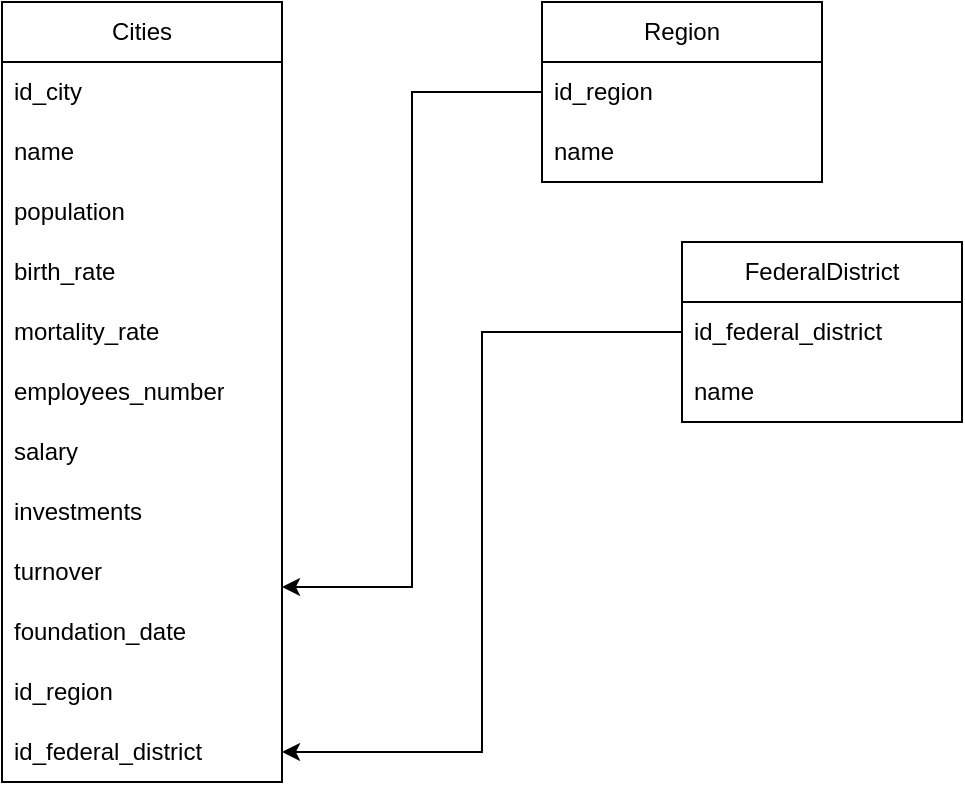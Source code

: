 <mxfile version="26.3.0">
  <diagram name="Страница — 1" id="i0lh3GA6XsBMbnmwcIFO">
    <mxGraphModel dx="1426" dy="769" grid="1" gridSize="10" guides="1" tooltips="1" connect="1" arrows="1" fold="1" page="1" pageScale="1" pageWidth="827" pageHeight="1169" math="0" shadow="0">
      <root>
        <mxCell id="0" />
        <mxCell id="1" parent="0" />
        <mxCell id="DHwqSkZj6IoUPoufMUfH-1" value="Cities" style="swimlane;fontStyle=0;childLayout=stackLayout;horizontal=1;startSize=30;horizontalStack=0;resizeParent=1;resizeParentMax=0;resizeLast=0;collapsible=1;marginBottom=0;whiteSpace=wrap;html=1;" parent="1" vertex="1">
          <mxGeometry x="120" y="220" width="140" height="390" as="geometry" />
        </mxCell>
        <mxCell id="DHwqSkZj6IoUPoufMUfH-2" value="id_city" style="text;strokeColor=none;fillColor=none;align=left;verticalAlign=middle;spacingLeft=4;spacingRight=4;overflow=hidden;points=[[0,0.5],[1,0.5]];portConstraint=eastwest;rotatable=0;whiteSpace=wrap;html=1;" parent="DHwqSkZj6IoUPoufMUfH-1" vertex="1">
          <mxGeometry y="30" width="140" height="30" as="geometry" />
        </mxCell>
        <mxCell id="ur94yku-yBVknuNn6y25-1" value="name" style="text;strokeColor=none;fillColor=none;align=left;verticalAlign=middle;spacingLeft=4;spacingRight=4;overflow=hidden;points=[[0,0.5],[1,0.5]];portConstraint=eastwest;rotatable=0;whiteSpace=wrap;html=1;" vertex="1" parent="DHwqSkZj6IoUPoufMUfH-1">
          <mxGeometry y="60" width="140" height="30" as="geometry" />
        </mxCell>
        <mxCell id="DHwqSkZj6IoUPoufMUfH-3" value="population" style="text;strokeColor=none;fillColor=none;align=left;verticalAlign=middle;spacingLeft=4;spacingRight=4;overflow=hidden;points=[[0,0.5],[1,0.5]];portConstraint=eastwest;rotatable=0;whiteSpace=wrap;html=1;" parent="DHwqSkZj6IoUPoufMUfH-1" vertex="1">
          <mxGeometry y="90" width="140" height="30" as="geometry" />
        </mxCell>
        <mxCell id="ur94yku-yBVknuNn6y25-2" value="birth_rate" style="text;strokeColor=none;fillColor=none;align=left;verticalAlign=middle;spacingLeft=4;spacingRight=4;overflow=hidden;points=[[0,0.5],[1,0.5]];portConstraint=eastwest;rotatable=0;whiteSpace=wrap;html=1;" vertex="1" parent="DHwqSkZj6IoUPoufMUfH-1">
          <mxGeometry y="120" width="140" height="30" as="geometry" />
        </mxCell>
        <mxCell id="ur94yku-yBVknuNn6y25-3" value="mortality_rate" style="text;strokeColor=none;fillColor=none;align=left;verticalAlign=middle;spacingLeft=4;spacingRight=4;overflow=hidden;points=[[0,0.5],[1,0.5]];portConstraint=eastwest;rotatable=0;whiteSpace=wrap;html=1;" vertex="1" parent="DHwqSkZj6IoUPoufMUfH-1">
          <mxGeometry y="150" width="140" height="30" as="geometry" />
        </mxCell>
        <mxCell id="ur94yku-yBVknuNn6y25-4" value="employees_number" style="text;strokeColor=none;fillColor=none;align=left;verticalAlign=middle;spacingLeft=4;spacingRight=4;overflow=hidden;points=[[0,0.5],[1,0.5]];portConstraint=eastwest;rotatable=0;whiteSpace=wrap;html=1;" vertex="1" parent="DHwqSkZj6IoUPoufMUfH-1">
          <mxGeometry y="180" width="140" height="30" as="geometry" />
        </mxCell>
        <mxCell id="ur94yku-yBVknuNn6y25-5" value="salary" style="text;strokeColor=none;fillColor=none;align=left;verticalAlign=middle;spacingLeft=4;spacingRight=4;overflow=hidden;points=[[0,0.5],[1,0.5]];portConstraint=eastwest;rotatable=0;whiteSpace=wrap;html=1;" vertex="1" parent="DHwqSkZj6IoUPoufMUfH-1">
          <mxGeometry y="210" width="140" height="30" as="geometry" />
        </mxCell>
        <mxCell id="ur94yku-yBVknuNn6y25-6" value="investments" style="text;strokeColor=none;fillColor=none;align=left;verticalAlign=middle;spacingLeft=4;spacingRight=4;overflow=hidden;points=[[0,0.5],[1,0.5]];portConstraint=eastwest;rotatable=0;whiteSpace=wrap;html=1;" vertex="1" parent="DHwqSkZj6IoUPoufMUfH-1">
          <mxGeometry y="240" width="140" height="30" as="geometry" />
        </mxCell>
        <mxCell id="ur94yku-yBVknuNn6y25-7" value="turnover" style="text;strokeColor=none;fillColor=none;align=left;verticalAlign=middle;spacingLeft=4;spacingRight=4;overflow=hidden;points=[[0,0.5],[1,0.5]];portConstraint=eastwest;rotatable=0;whiteSpace=wrap;html=1;" vertex="1" parent="DHwqSkZj6IoUPoufMUfH-1">
          <mxGeometry y="270" width="140" height="30" as="geometry" />
        </mxCell>
        <mxCell id="DHwqSkZj6IoUPoufMUfH-15" value="&lt;div&gt;foundation_date&lt;/div&gt;" style="text;strokeColor=none;fillColor=none;align=left;verticalAlign=middle;spacingLeft=4;spacingRight=4;overflow=hidden;points=[[0,0.5],[1,0.5]];portConstraint=eastwest;rotatable=0;whiteSpace=wrap;html=1;" parent="DHwqSkZj6IoUPoufMUfH-1" vertex="1">
          <mxGeometry y="300" width="140" height="30" as="geometry" />
        </mxCell>
        <mxCell id="DHwqSkZj6IoUPoufMUfH-4" value="&lt;div&gt;id_region&lt;/div&gt;" style="text;strokeColor=none;fillColor=none;align=left;verticalAlign=middle;spacingLeft=4;spacingRight=4;overflow=hidden;points=[[0,0.5],[1,0.5]];portConstraint=eastwest;rotatable=0;whiteSpace=wrap;html=1;" parent="DHwqSkZj6IoUPoufMUfH-1" vertex="1">
          <mxGeometry y="330" width="140" height="30" as="geometry" />
        </mxCell>
        <mxCell id="DHwqSkZj6IoUPoufMUfH-5" value="id_federal_district" style="text;strokeColor=none;fillColor=none;align=left;verticalAlign=middle;spacingLeft=4;spacingRight=4;overflow=hidden;points=[[0,0.5],[1,0.5]];portConstraint=eastwest;rotatable=0;whiteSpace=wrap;html=1;" parent="DHwqSkZj6IoUPoufMUfH-1" vertex="1">
          <mxGeometry y="360" width="140" height="30" as="geometry" />
        </mxCell>
        <mxCell id="DHwqSkZj6IoUPoufMUfH-6" value="Region" style="swimlane;fontStyle=0;childLayout=stackLayout;horizontal=1;startSize=30;horizontalStack=0;resizeParent=1;resizeParentMax=0;resizeLast=0;collapsible=1;marginBottom=0;whiteSpace=wrap;html=1;" parent="1" vertex="1">
          <mxGeometry x="390" y="220" width="140" height="90" as="geometry" />
        </mxCell>
        <mxCell id="DHwqSkZj6IoUPoufMUfH-7" value="id_region" style="text;strokeColor=none;fillColor=none;align=left;verticalAlign=middle;spacingLeft=4;spacingRight=4;overflow=hidden;points=[[0,0.5],[1,0.5]];portConstraint=eastwest;rotatable=0;whiteSpace=wrap;html=1;" parent="DHwqSkZj6IoUPoufMUfH-6" vertex="1">
          <mxGeometry y="30" width="140" height="30" as="geometry" />
        </mxCell>
        <mxCell id="DHwqSkZj6IoUPoufMUfH-8" value="name" style="text;strokeColor=none;fillColor=none;align=left;verticalAlign=middle;spacingLeft=4;spacingRight=4;overflow=hidden;points=[[0,0.5],[1,0.5]];portConstraint=eastwest;rotatable=0;whiteSpace=wrap;html=1;" parent="DHwqSkZj6IoUPoufMUfH-6" vertex="1">
          <mxGeometry y="60" width="140" height="30" as="geometry" />
        </mxCell>
        <mxCell id="DHwqSkZj6IoUPoufMUfH-10" value="&lt;div&gt;FederalDistrict&lt;/div&gt;" style="swimlane;fontStyle=0;childLayout=stackLayout;horizontal=1;startSize=30;horizontalStack=0;resizeParent=1;resizeParentMax=0;resizeLast=0;collapsible=1;marginBottom=0;whiteSpace=wrap;html=1;" parent="1" vertex="1">
          <mxGeometry x="460" y="340" width="140" height="90" as="geometry" />
        </mxCell>
        <mxCell id="DHwqSkZj6IoUPoufMUfH-14" value="id_federal_district" style="text;strokeColor=none;fillColor=none;align=left;verticalAlign=middle;spacingLeft=4;spacingRight=4;overflow=hidden;points=[[0,0.5],[1,0.5]];portConstraint=eastwest;rotatable=0;whiteSpace=wrap;html=1;" parent="DHwqSkZj6IoUPoufMUfH-10" vertex="1">
          <mxGeometry y="30" width="140" height="30" as="geometry" />
        </mxCell>
        <mxCell id="DHwqSkZj6IoUPoufMUfH-12" value="name" style="text;strokeColor=none;fillColor=none;align=left;verticalAlign=middle;spacingLeft=4;spacingRight=4;overflow=hidden;points=[[0,0.5],[1,0.5]];portConstraint=eastwest;rotatable=0;whiteSpace=wrap;html=1;" parent="DHwqSkZj6IoUPoufMUfH-10" vertex="1">
          <mxGeometry y="60" width="140" height="30" as="geometry" />
        </mxCell>
        <mxCell id="DHwqSkZj6IoUPoufMUfH-16" style="edgeStyle=orthogonalEdgeStyle;rounded=0;orthogonalLoop=1;jettySize=auto;html=1;exitX=0;exitY=0.5;exitDx=0;exitDy=0;entryX=1;entryY=0.75;entryDx=0;entryDy=0;" parent="1" source="DHwqSkZj6IoUPoufMUfH-7" target="DHwqSkZj6IoUPoufMUfH-1" edge="1">
          <mxGeometry relative="1" as="geometry" />
        </mxCell>
        <mxCell id="DHwqSkZj6IoUPoufMUfH-17" style="edgeStyle=orthogonalEdgeStyle;rounded=0;orthogonalLoop=1;jettySize=auto;html=1;exitX=0;exitY=0.5;exitDx=0;exitDy=0;entryX=1;entryY=0.5;entryDx=0;entryDy=0;" parent="1" source="DHwqSkZj6IoUPoufMUfH-14" target="DHwqSkZj6IoUPoufMUfH-5" edge="1">
          <mxGeometry relative="1" as="geometry" />
        </mxCell>
      </root>
    </mxGraphModel>
  </diagram>
</mxfile>
